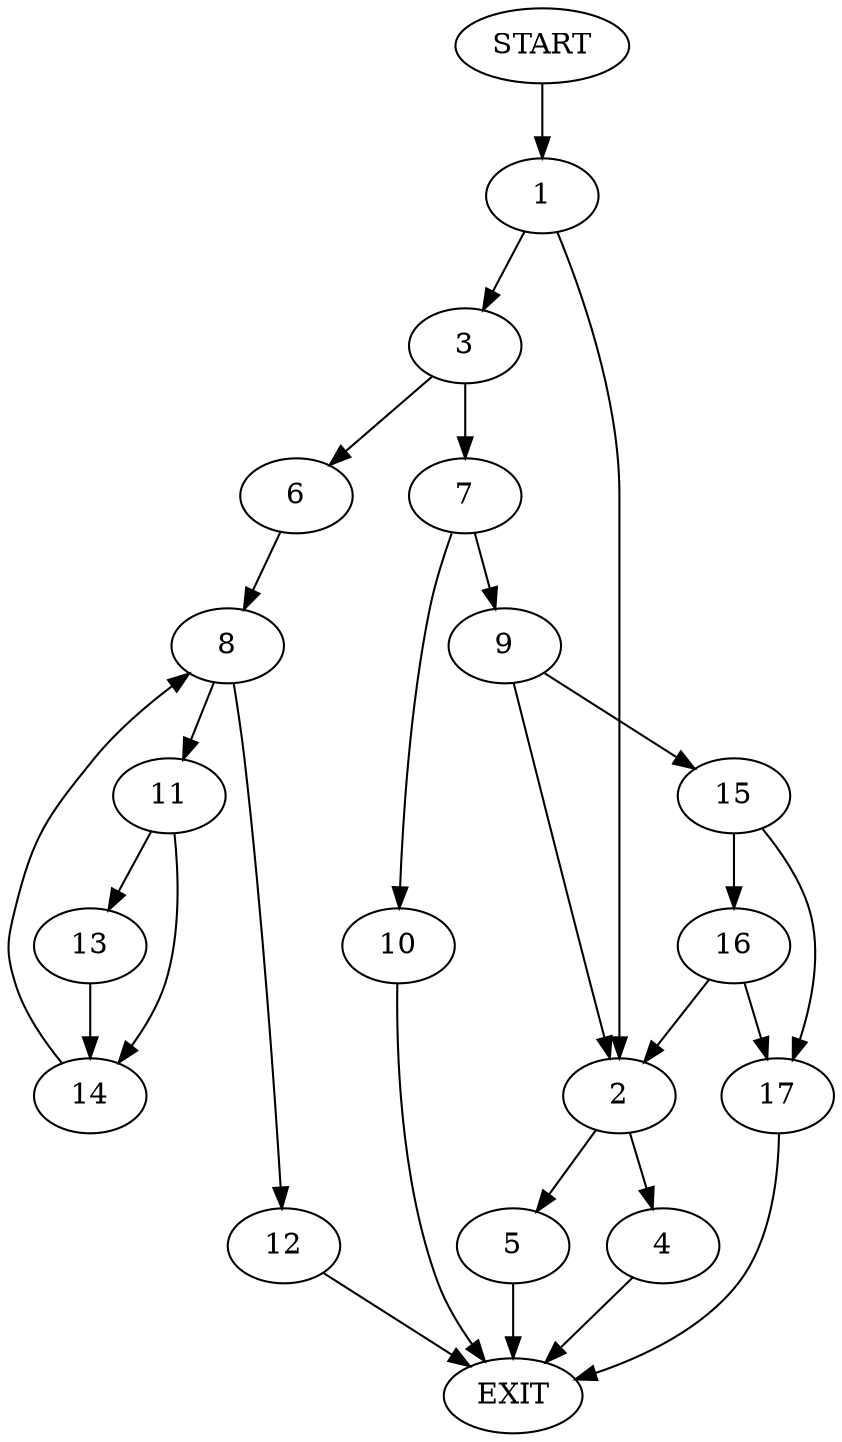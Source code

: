 digraph {
0 [label="START"]
18 [label="EXIT"]
0 -> 1
1 -> 2
1 -> 3
2 -> 4
2 -> 5
3 -> 6
3 -> 7
6 -> 8
7 -> 9
7 -> 10
8 -> 11
8 -> 12
12 -> 18
11 -> 13
11 -> 14
13 -> 14
14 -> 8
9 -> 15
9 -> 2
10 -> 18
15 -> 16
15 -> 17
16 -> 17
16 -> 2
17 -> 18
5 -> 18
4 -> 18
}
